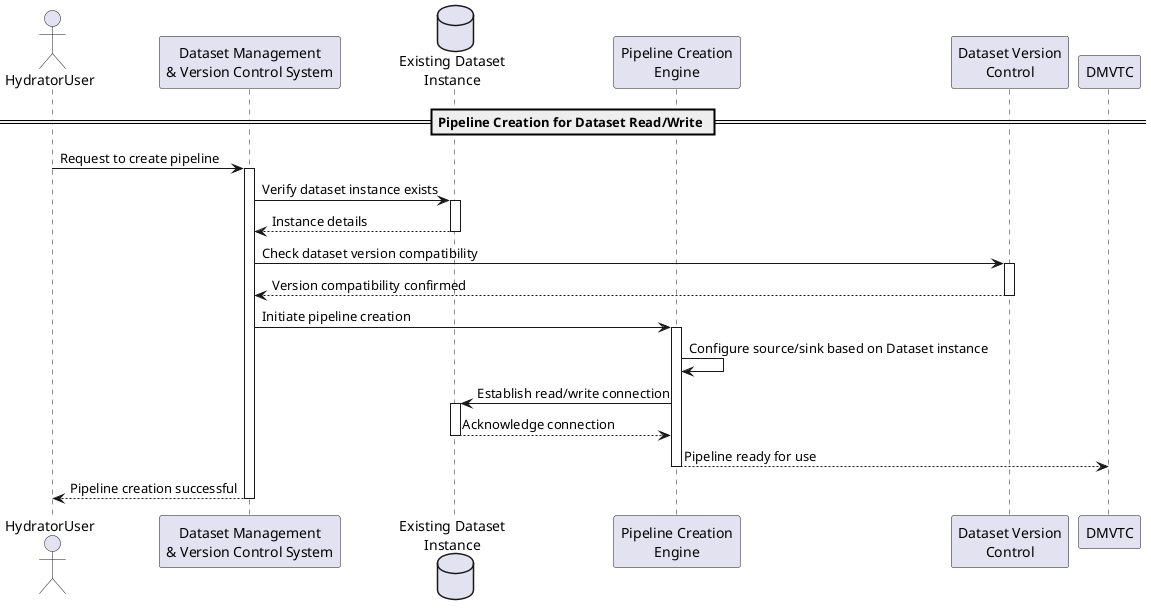 @startuml

actor HydratorUser as user
participant "Dataset Management\n& Version Control System" as DMVCS
database "Existing Dataset\nInstance" as Dataset
participant "Pipeline Creation\nEngine" as PCE
participant "Dataset Version\nControl" as DVC

== Pipeline Creation for Dataset Read/Write ==

user -> DMVCS : Request to create pipeline
activate DMVCS

DMVCS -> Dataset : Verify dataset instance exists
activate Dataset
Dataset --> DMVCS : Instance details
deactivate Dataset

DMVCS -> DVC : Check dataset version compatibility
activate DVC
DVC --> DMVCS : Version compatibility confirmed
deactivate DVC

DMVCS -> PCE : Initiate pipeline creation
activate PCE

PCE -> PCE : Configure source/sink based on Dataset instance
PCE -> Dataset : Establish read/write connection
activate Dataset
Dataset --> PCE : Acknowledge connection
deactivate Dataset

PCE --> DMVTC : Pipeline ready for use
deactivate PCE

DMVCS --> user : Pipeline creation successful
deactivate DMVCS

@enduml

